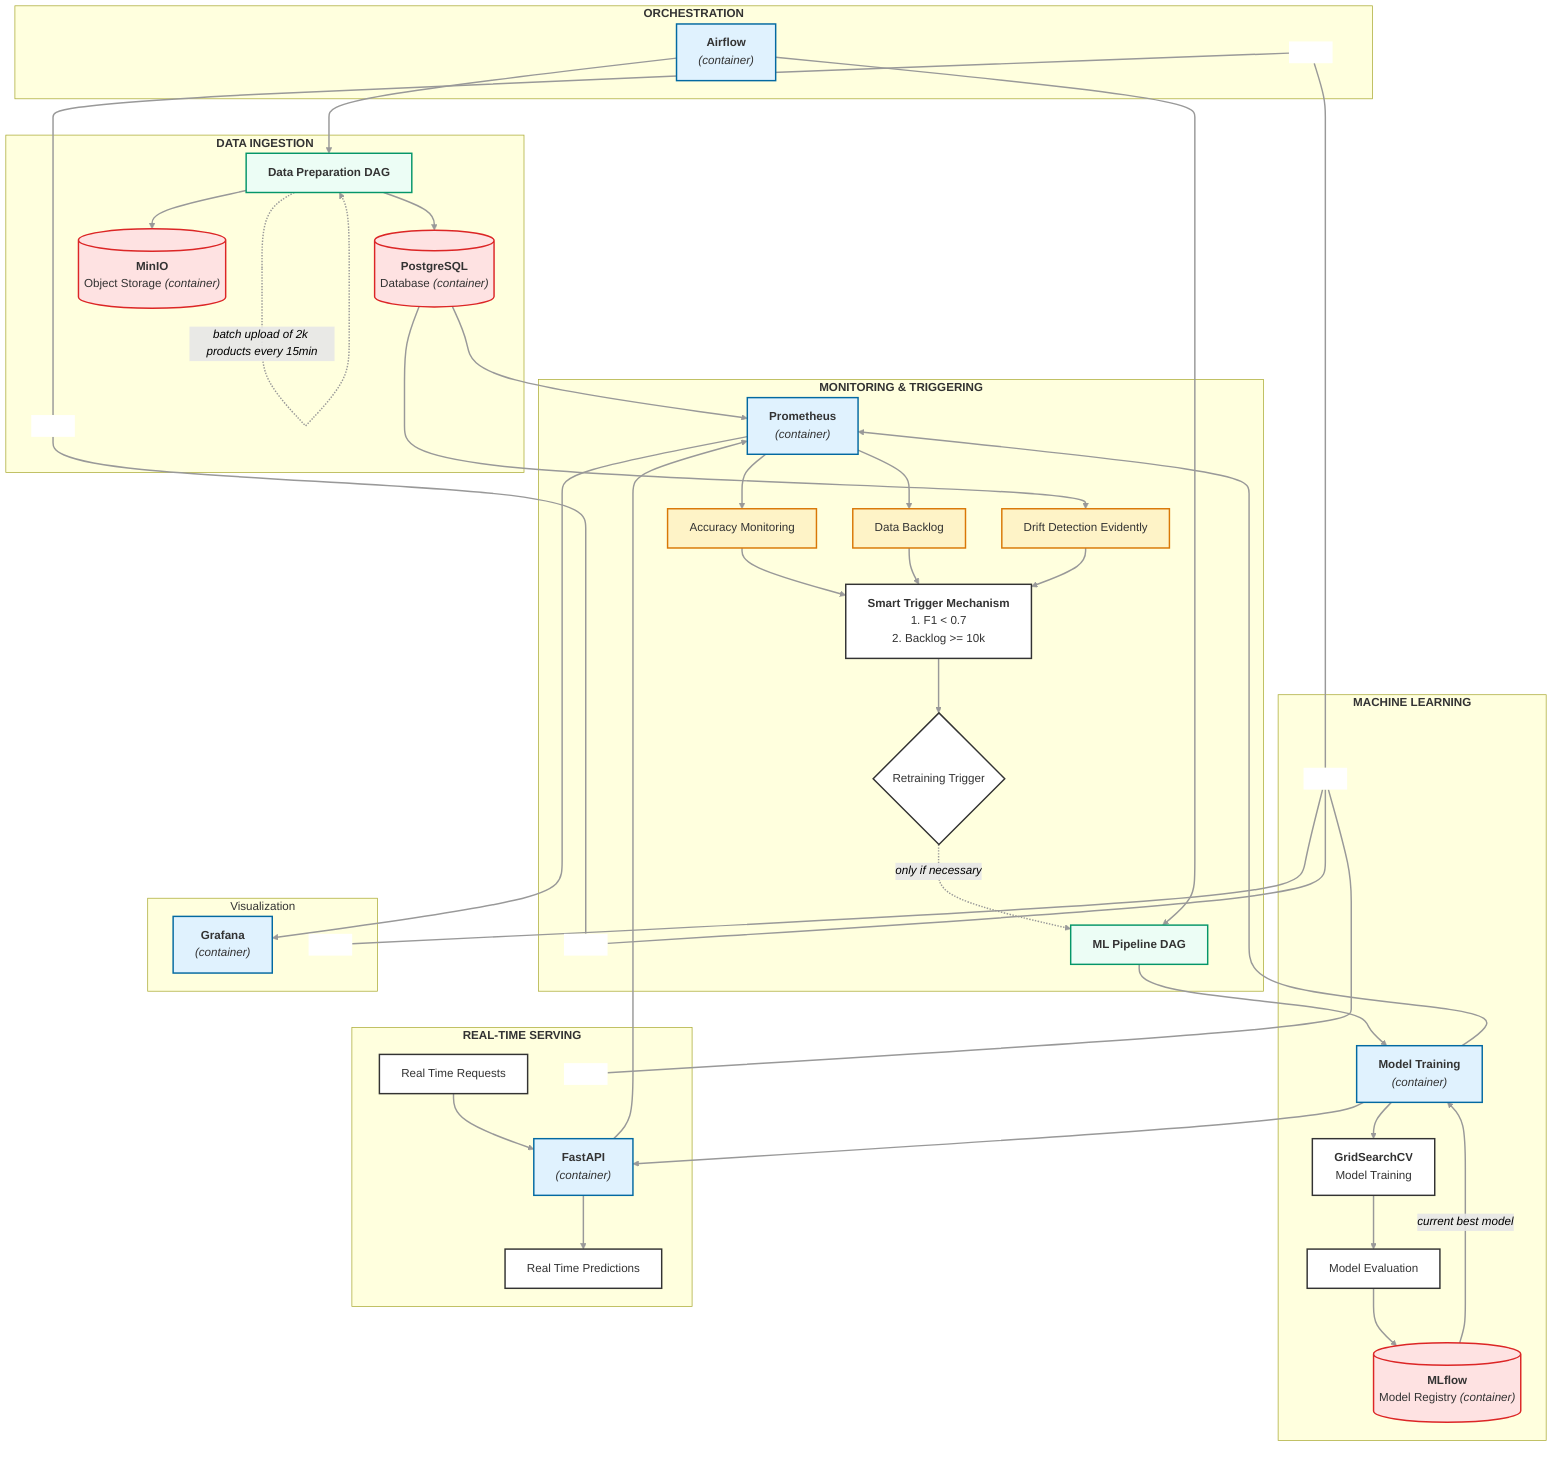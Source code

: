 graph TD


        %% ORCHESTRATION [O]
        subgraph ORCHESTRATION ["`**ORCHESTRATION**`"]
            %% O NODE
            Airflow["`**Airflow**
            _(container)_`"]
            SpacerO[ ]:::hidden
        end




        %% DATA INGESTION [DI]
        subgraph DataIngestion ["`**DATA INGESTION**`"]
            
            %% DI NODES
            
            DataDAG["`**Data Preparation DAG**`"]
            
            PostgreSQL[("`**PostgreSQL**
            Database _(container)_`")]
            
            MinIO[("`**MinIO**
            Object Storage _(container)_`")]

            SpacerDI[ ]:::hidden
            

            %% DI EDGES 
            DataDAG -. "`_batch upload of 2k products every 15min_`" .-> DataDAG
            DataDAG --> PostgreSQL & MinIO
            Airflow --> DataDAG

        end
        


        %% MONITORING & TRIGGERING [MaT]
        subgraph MonitoringTriggering ["`**MONITORING & TRIGGERING**`"]

            %% MaT NODES
            Prometheus["`**Prometheus**
            _(container)_`"]

            Accuracy["`Accuracy Monitoring`"]

            DataBacklog["`Data Backlog`"]

            DriftDetection["`Drift Detection Evidently`"]

            SmartTrigger["`**Smart Trigger Mechanism**
            1. F1 < 0.7
            2. Backlog >= 10k`"]
            
            RetrainTrigger{"`Retraining Trigger`"}

            SpacerMaT[ ]:::hidden


            %% MaT EDGES
            PostgreSQL --> Prometheus
            Prometheus --> Accuracy
            Prometheus --> DataBacklog
            PostgreSQL --> DriftDetection
            Accuracy --> SmartTrigger
            DataBacklog --> SmartTrigger
            DriftDetection --> SmartTrigger
            SmartTrigger --> RetrainTrigger
            RetrainTrigger -. "`_only if necessary_`" .-> MLDAG

        end


        %% MACHINE LEARNING [ML]
        subgraph MachineLearning ["`**MACHINE LEARNING**`"]

            %% MT NODES
            MLDAG["`**ML Pipeline DAG**`"]
            MLContainer["`**Model Training**
            _(container)_`"]
            
            Training["`**GridSearchCV**
            Model Training`"]
            
            Evaluation["`Model Evaluation`"]
            
            MLflow[("`**MLflow**
            Model Registry _(container)_`")]

            SpacerML[ ]:::hidden
            

            %% MT NODES
            Airflow --> MLDAG
            MLDAG --> MLContainer
            MLContainer --> Prometheus & Training
            Training --> Evaluation
            Evaluation --> MLflow
            MLflow -- "`_current best model_`" --> MLContainer
        end



    %% REAL-TIME SERVING [RTS]
    subgraph RealTimeServing ["`**REAL-TIME SERVING**`"]

        %% RTS NODES

        FastAPI["`**FastAPI**
        _(container)_`"]

        RealTimeRequests["`Real Time Requests`"]
        
        RealTimePredictions["`Real Time Predictions`"]

        SpacerRTS[ ]:::hidden
        

        %% RTS NODES
        FastAPI --> Prometheus
        RealTimeRequests --> FastAPI
        FastAPI --> RealTimePredictions
        MLContainer --> FastAPI
    
    end


    %% Visualization [V]
    subgraph Visualization ["Visualization"]
        
        %% V NODE
        Grafana["`**Grafana**
        _(container)_`"]
        SpacerV[ ]:::hidden
        
        %% V EDGE
        Prometheus --> Grafana
    end

    %% LAYOUT: LOCK FLOWCHART
    SpacerO ~~~ SpacerDI & SpacerML
    SpacerDI ~~~ SpacerMaT
    SpacerML ~~~ SpacerMaT
    SpacerML ~~~ SpacerRTS
    SpacerML ~~~ SpacerV


    %% STYLING

    %% Apply default styles to ALL nodes
    classDef default fill:#FFF,stroke:#333,stroke-width:2px;

    %% Apply default styles to ALL edges
    linkStyle default stroke:#999,stroke-width:2px,color:black;

    class MLContainer,FastAPI,Airflow,Prometheus,Grafana container
    class PostgreSQL,MinIO,MLflow storage
    class DataDAG,MLDAG service
    class Accuracy,DataBacklog,DriftDetection monitoring
    class SpacerO,SpacerDI,SpacerMaT,SpacerML,SpacerRTS,SpacerV spacer

    classDef container fill:#E0F2FE,stroke:#0369A1,stroke-width:2px
    classDef storage fill:#FEE2E2,stroke:#DC2626,stroke-width:2px
    classDef service fill:#ECFDF5,stroke:#059669,stroke-width:2px
    classDef monitoring fill:#FEF3C7,stroke:#D97706,stroke-width:2px
    classDef spacer fill:#FFF,stroke:#FFF,stroke-width:0px